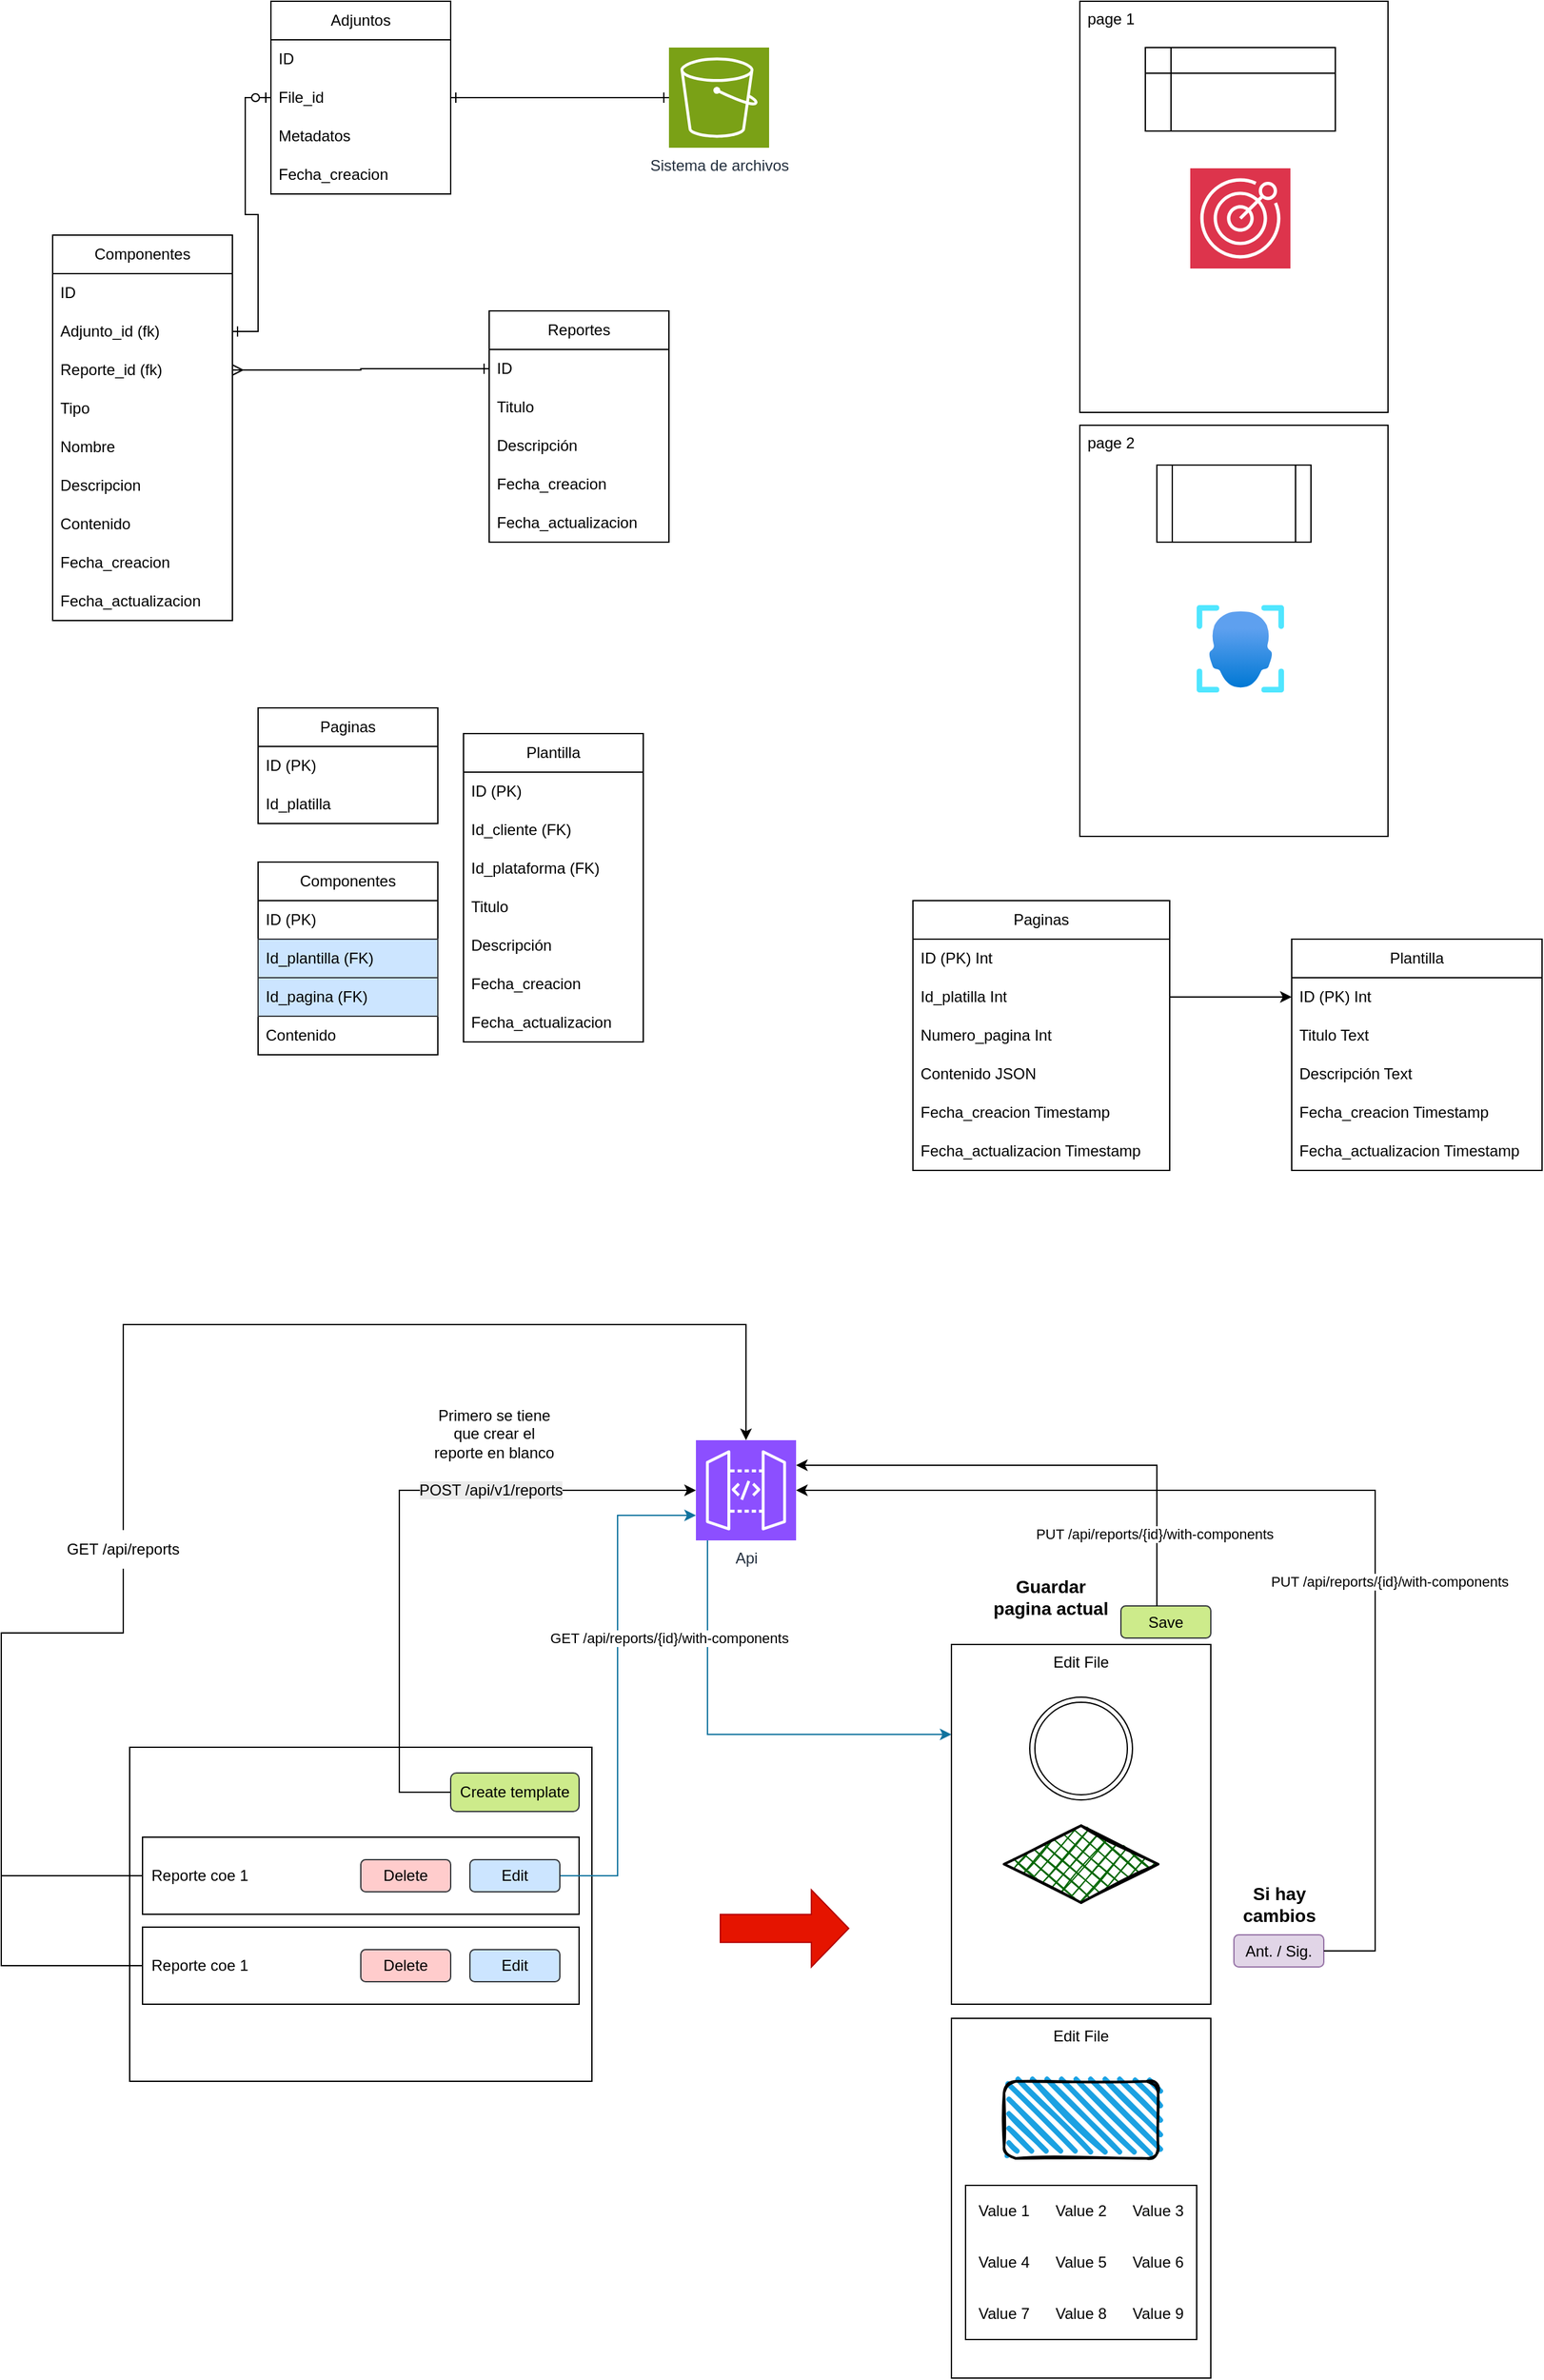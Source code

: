 <mxfile version="28.2.1">
  <diagram name="Página-1" id="QzU7XLc7sjgZB1PIzfil">
    <mxGraphModel dx="1127" dy="632" grid="1" gridSize="10" guides="1" tooltips="1" connect="1" arrows="1" fold="1" page="1" pageScale="1" pageWidth="827" pageHeight="1169" math="0" shadow="0">
      <root>
        <mxCell id="0" />
        <mxCell id="1" parent="0" />
        <mxCell id="9XrLdumA5D8Uzvq-pAIU-15" value="Componentes" style="swimlane;fontStyle=0;childLayout=stackLayout;horizontal=1;startSize=30;horizontalStack=0;resizeParent=1;resizeParentMax=0;resizeLast=0;collapsible=1;marginBottom=0;whiteSpace=wrap;html=1;miterlimit=4;" parent="1" vertex="1">
          <mxGeometry x="120" y="352" width="140" height="300" as="geometry">
            <mxRectangle x="330" y="430" width="60" height="30" as="alternateBounds" />
          </mxGeometry>
        </mxCell>
        <mxCell id="9XrLdumA5D8Uzvq-pAIU-16" value="ID" style="text;strokeColor=none;fillColor=none;align=left;verticalAlign=middle;spacingLeft=4;spacingRight=4;overflow=hidden;points=[[0,0.5],[1,0.5]];portConstraint=eastwest;rotatable=0;whiteSpace=wrap;html=1;" parent="9XrLdumA5D8Uzvq-pAIU-15" vertex="1">
          <mxGeometry y="30" width="140" height="30" as="geometry" />
        </mxCell>
        <mxCell id="9XrLdumA5D8Uzvq-pAIU-17" value="Adjunto_id (fk)" style="text;strokeColor=none;fillColor=none;align=left;verticalAlign=middle;spacingLeft=4;spacingRight=4;overflow=hidden;points=[[0,0.5],[1,0.5]];portConstraint=eastwest;rotatable=0;whiteSpace=wrap;html=1;" parent="9XrLdumA5D8Uzvq-pAIU-15" vertex="1">
          <mxGeometry y="60" width="140" height="30" as="geometry" />
        </mxCell>
        <mxCell id="9XrLdumA5D8Uzvq-pAIU-18" value="Reporte_id (fk)" style="text;strokeColor=none;fillColor=none;align=left;verticalAlign=middle;spacingLeft=4;spacingRight=4;overflow=hidden;points=[[0,0.5],[1,0.5]];portConstraint=eastwest;rotatable=0;whiteSpace=wrap;html=1;" parent="9XrLdumA5D8Uzvq-pAIU-15" vertex="1">
          <mxGeometry y="90" width="140" height="30" as="geometry" />
        </mxCell>
        <mxCell id="9XrLdumA5D8Uzvq-pAIU-33" value="Tipo" style="text;strokeColor=none;fillColor=none;align=left;verticalAlign=middle;spacingLeft=4;spacingRight=4;overflow=hidden;points=[[0,0.5],[1,0.5]];portConstraint=eastwest;rotatable=0;whiteSpace=wrap;html=1;" parent="9XrLdumA5D8Uzvq-pAIU-15" vertex="1">
          <mxGeometry y="120" width="140" height="30" as="geometry" />
        </mxCell>
        <mxCell id="9XrLdumA5D8Uzvq-pAIU-34" value="Nombre" style="text;strokeColor=none;fillColor=none;align=left;verticalAlign=middle;spacingLeft=4;spacingRight=4;overflow=hidden;points=[[0,0.5],[1,0.5]];portConstraint=eastwest;rotatable=0;whiteSpace=wrap;html=1;" parent="9XrLdumA5D8Uzvq-pAIU-15" vertex="1">
          <mxGeometry y="150" width="140" height="30" as="geometry" />
        </mxCell>
        <mxCell id="9XrLdumA5D8Uzvq-pAIU-35" value="Descripcion" style="text;strokeColor=none;fillColor=none;align=left;verticalAlign=middle;spacingLeft=4;spacingRight=4;overflow=hidden;points=[[0,0.5],[1,0.5]];portConstraint=eastwest;rotatable=0;whiteSpace=wrap;html=1;" parent="9XrLdumA5D8Uzvq-pAIU-15" vertex="1">
          <mxGeometry y="180" width="140" height="30" as="geometry" />
        </mxCell>
        <mxCell id="9XrLdumA5D8Uzvq-pAIU-36" value="Contenido" style="text;strokeColor=none;fillColor=none;align=left;verticalAlign=middle;spacingLeft=4;spacingRight=4;overflow=hidden;points=[[0,0.5],[1,0.5]];portConstraint=eastwest;rotatable=0;whiteSpace=wrap;html=1;" parent="9XrLdumA5D8Uzvq-pAIU-15" vertex="1">
          <mxGeometry y="210" width="140" height="30" as="geometry" />
        </mxCell>
        <mxCell id="9XrLdumA5D8Uzvq-pAIU-37" value="Fecha_creacion" style="text;strokeColor=none;fillColor=none;align=left;verticalAlign=middle;spacingLeft=4;spacingRight=4;overflow=hidden;points=[[0,0.5],[1,0.5]];portConstraint=eastwest;rotatable=0;whiteSpace=wrap;html=1;" parent="9XrLdumA5D8Uzvq-pAIU-15" vertex="1">
          <mxGeometry y="240" width="140" height="30" as="geometry" />
        </mxCell>
        <mxCell id="9XrLdumA5D8Uzvq-pAIU-38" value="Fecha_actualizacion" style="text;strokeColor=none;fillColor=none;align=left;verticalAlign=middle;spacingLeft=4;spacingRight=4;overflow=hidden;points=[[0,0.5],[1,0.5]];portConstraint=eastwest;rotatable=0;whiteSpace=wrap;html=1;" parent="9XrLdumA5D8Uzvq-pAIU-15" vertex="1">
          <mxGeometry y="270" width="140" height="30" as="geometry" />
        </mxCell>
        <mxCell id="9XrLdumA5D8Uzvq-pAIU-19" value="Reportes" style="swimlane;fontStyle=0;childLayout=stackLayout;horizontal=1;startSize=30;horizontalStack=0;resizeParent=1;resizeParentMax=0;resizeLast=0;collapsible=1;marginBottom=0;whiteSpace=wrap;html=1;" parent="1" vertex="1">
          <mxGeometry x="460" y="411" width="140" height="180" as="geometry">
            <mxRectangle x="330" y="430" width="60" height="30" as="alternateBounds" />
          </mxGeometry>
        </mxCell>
        <mxCell id="9XrLdumA5D8Uzvq-pAIU-20" value="ID" style="text;strokeColor=none;fillColor=none;align=left;verticalAlign=middle;spacingLeft=4;spacingRight=4;overflow=hidden;points=[[0,0.5],[1,0.5]];portConstraint=eastwest;rotatable=0;whiteSpace=wrap;html=1;" parent="9XrLdumA5D8Uzvq-pAIU-19" vertex="1">
          <mxGeometry y="30" width="140" height="30" as="geometry" />
        </mxCell>
        <mxCell id="9XrLdumA5D8Uzvq-pAIU-21" value="Titulo" style="text;strokeColor=none;fillColor=none;align=left;verticalAlign=middle;spacingLeft=4;spacingRight=4;overflow=hidden;points=[[0,0.5],[1,0.5]];portConstraint=eastwest;rotatable=0;whiteSpace=wrap;html=1;" parent="9XrLdumA5D8Uzvq-pAIU-19" vertex="1">
          <mxGeometry y="60" width="140" height="30" as="geometry" />
        </mxCell>
        <mxCell id="9XrLdumA5D8Uzvq-pAIU-22" value="Descripción" style="text;strokeColor=none;fillColor=none;align=left;verticalAlign=middle;spacingLeft=4;spacingRight=4;overflow=hidden;points=[[0,0.5],[1,0.5]];portConstraint=eastwest;rotatable=0;whiteSpace=wrap;html=1;" parent="9XrLdumA5D8Uzvq-pAIU-19" vertex="1">
          <mxGeometry y="90" width="140" height="30" as="geometry" />
        </mxCell>
        <mxCell id="9XrLdumA5D8Uzvq-pAIU-41" value="Fecha_creacion" style="text;strokeColor=none;fillColor=none;align=left;verticalAlign=middle;spacingLeft=4;spacingRight=4;overflow=hidden;points=[[0,0.5],[1,0.5]];portConstraint=eastwest;rotatable=0;whiteSpace=wrap;html=1;" parent="9XrLdumA5D8Uzvq-pAIU-19" vertex="1">
          <mxGeometry y="120" width="140" height="30" as="geometry" />
        </mxCell>
        <mxCell id="9XrLdumA5D8Uzvq-pAIU-42" value="Fecha_actualizacion" style="text;strokeColor=none;fillColor=none;align=left;verticalAlign=middle;spacingLeft=4;spacingRight=4;overflow=hidden;points=[[0,0.5],[1,0.5]];portConstraint=eastwest;rotatable=0;whiteSpace=wrap;html=1;" parent="9XrLdumA5D8Uzvq-pAIU-19" vertex="1">
          <mxGeometry y="150" width="140" height="30" as="geometry" />
        </mxCell>
        <mxCell id="9XrLdumA5D8Uzvq-pAIU-23" value="Adjuntos" style="swimlane;fontStyle=0;childLayout=stackLayout;horizontal=1;startSize=30;horizontalStack=0;resizeParent=1;resizeParentMax=0;resizeLast=0;collapsible=1;marginBottom=0;whiteSpace=wrap;html=1;" parent="1" vertex="1">
          <mxGeometry x="290" y="170" width="140" height="150" as="geometry">
            <mxRectangle x="330" y="430" width="60" height="30" as="alternateBounds" />
          </mxGeometry>
        </mxCell>
        <mxCell id="9XrLdumA5D8Uzvq-pAIU-24" value="ID" style="text;strokeColor=none;fillColor=none;align=left;verticalAlign=middle;spacingLeft=4;spacingRight=4;overflow=hidden;points=[[0,0.5],[1,0.5]];portConstraint=eastwest;rotatable=0;whiteSpace=wrap;html=1;" parent="9XrLdumA5D8Uzvq-pAIU-23" vertex="1">
          <mxGeometry y="30" width="140" height="30" as="geometry" />
        </mxCell>
        <mxCell id="9XrLdumA5D8Uzvq-pAIU-25" value="File_id" style="text;strokeColor=none;fillColor=none;align=left;verticalAlign=middle;spacingLeft=4;spacingRight=4;overflow=hidden;points=[[0,0.5],[1,0.5]];portConstraint=eastwest;rotatable=0;whiteSpace=wrap;html=1;" parent="9XrLdumA5D8Uzvq-pAIU-23" vertex="1">
          <mxGeometry y="60" width="140" height="30" as="geometry" />
        </mxCell>
        <mxCell id="9XrLdumA5D8Uzvq-pAIU-39" value="Metadatos" style="text;strokeColor=none;fillColor=none;align=left;verticalAlign=middle;spacingLeft=4;spacingRight=4;overflow=hidden;points=[[0,0.5],[1,0.5]];portConstraint=eastwest;rotatable=0;whiteSpace=wrap;html=1;" parent="9XrLdumA5D8Uzvq-pAIU-23" vertex="1">
          <mxGeometry y="90" width="140" height="30" as="geometry" />
        </mxCell>
        <mxCell id="9XrLdumA5D8Uzvq-pAIU-26" value="Fecha_creacion" style="text;strokeColor=none;fillColor=none;align=left;verticalAlign=middle;spacingLeft=4;spacingRight=4;overflow=hidden;points=[[0,0.5],[1,0.5]];portConstraint=eastwest;rotatable=0;whiteSpace=wrap;html=1;" parent="9XrLdumA5D8Uzvq-pAIU-23" vertex="1">
          <mxGeometry y="120" width="140" height="30" as="geometry" />
        </mxCell>
        <mxCell id="9XrLdumA5D8Uzvq-pAIU-28" style="edgeStyle=orthogonalEdgeStyle;rounded=0;orthogonalLoop=1;jettySize=auto;html=1;entryX=1;entryY=0.5;entryDx=0;entryDy=0;endArrow=ERone;endFill=0;startArrow=ERone;startFill=0;" parent="1" source="9XrLdumA5D8Uzvq-pAIU-27" target="9XrLdumA5D8Uzvq-pAIU-25" edge="1">
          <mxGeometry relative="1" as="geometry" />
        </mxCell>
        <mxCell id="9XrLdumA5D8Uzvq-pAIU-27" value="Sistema de archivos" style="sketch=0;points=[[0,0,0],[0.25,0,0],[0.5,0,0],[0.75,0,0],[1,0,0],[0,1,0],[0.25,1,0],[0.5,1,0],[0.75,1,0],[1,1,0],[0,0.25,0],[0,0.5,0],[0,0.75,0],[1,0.25,0],[1,0.5,0],[1,0.75,0]];outlineConnect=0;fontColor=#232F3E;fillColor=#7AA116;strokeColor=#ffffff;dashed=0;verticalLabelPosition=bottom;verticalAlign=top;align=center;html=1;fontSize=12;fontStyle=0;aspect=fixed;shape=mxgraph.aws4.resourceIcon;resIcon=mxgraph.aws4.s3;" parent="1" vertex="1">
          <mxGeometry x="600" y="206" width="78" height="78" as="geometry" />
        </mxCell>
        <mxCell id="9XrLdumA5D8Uzvq-pAIU-29" style="edgeStyle=orthogonalEdgeStyle;rounded=0;orthogonalLoop=1;jettySize=auto;html=1;entryX=0;entryY=0.5;entryDx=0;entryDy=0;endArrow=ERzeroToOne;endFill=0;startArrow=ERone;startFill=0;" parent="1" source="9XrLdumA5D8Uzvq-pAIU-17" target="9XrLdumA5D8Uzvq-pAIU-25" edge="1">
          <mxGeometry relative="1" as="geometry" />
        </mxCell>
        <mxCell id="9XrLdumA5D8Uzvq-pAIU-30" style="edgeStyle=orthogonalEdgeStyle;rounded=0;orthogonalLoop=1;jettySize=auto;html=1;endArrow=ERone;endFill=0;startArrow=ERmany;startFill=0;" parent="1" source="9XrLdumA5D8Uzvq-pAIU-18" target="9XrLdumA5D8Uzvq-pAIU-20" edge="1">
          <mxGeometry relative="1" as="geometry" />
        </mxCell>
        <mxCell id="dcQ_DTydsL90oxc5JTtG-1" value="" style="rounded=0;whiteSpace=wrap;html=1;" parent="1" vertex="1">
          <mxGeometry x="180" y="1529" width="360" height="260" as="geometry" />
        </mxCell>
        <mxCell id="dcQ_DTydsL90oxc5JTtG-8" style="edgeStyle=orthogonalEdgeStyle;rounded=0;orthogonalLoop=1;jettySize=auto;html=1;entryX=0;entryY=0.5;entryDx=0;entryDy=0;entryPerimeter=0;" parent="1" source="dcQ_DTydsL90oxc5JTtG-2" target="dcQ_DTydsL90oxc5JTtG-17" edge="1">
          <mxGeometry relative="1" as="geometry">
            <Array as="points">
              <mxPoint x="390" y="1564" />
              <mxPoint x="390" y="1329" />
            </Array>
          </mxGeometry>
        </mxCell>
        <mxCell id="dcQ_DTydsL90oxc5JTtG-18" value="&lt;span style=&quot;font-size: 12px; text-align: left; text-wrap-mode: wrap; background-color: rgb(236, 236, 236);&quot;&gt;POST /api/v1/reports&lt;/span&gt;" style="edgeLabel;html=1;align=center;verticalAlign=middle;resizable=0;points=[];" parent="dcQ_DTydsL90oxc5JTtG-8" vertex="1" connectable="0">
          <mxGeometry x="0.235" y="-1" relative="1" as="geometry">
            <mxPoint x="33" y="-1" as="offset" />
          </mxGeometry>
        </mxCell>
        <mxCell id="dcQ_DTydsL90oxc5JTtG-2" value="Create template" style="rounded=1;whiteSpace=wrap;html=1;fillColor=#cdeb8b;strokeColor=#36393d;" parent="1" vertex="1">
          <mxGeometry x="430" y="1549" width="100" height="30" as="geometry" />
        </mxCell>
        <mxCell id="VRtVRILpDKUpoOxVLC-P-68" style="edgeStyle=orthogonalEdgeStyle;rounded=0;orthogonalLoop=1;jettySize=auto;html=1;entryX=0.5;entryY=1;entryDx=0;entryDy=0;endArrow=none;endFill=0;" edge="1" parent="1" source="dcQ_DTydsL90oxc5JTtG-3" target="VRtVRILpDKUpoOxVLC-P-67">
          <mxGeometry relative="1" as="geometry">
            <Array as="points">
              <mxPoint x="80" y="1629" />
              <mxPoint x="80" y="1440" />
              <mxPoint x="175" y="1440" />
            </Array>
          </mxGeometry>
        </mxCell>
        <mxCell id="dcQ_DTydsL90oxc5JTtG-3" value="Reporte coe 1" style="rounded=0;whiteSpace=wrap;html=1;align=left;spacingRight=0;spacingLeft=5;" parent="1" vertex="1">
          <mxGeometry x="190" y="1599" width="340" height="60" as="geometry" />
        </mxCell>
        <mxCell id="dcQ_DTydsL90oxc5JTtG-14" style="edgeStyle=orthogonalEdgeStyle;rounded=0;orthogonalLoop=1;jettySize=auto;html=1;entryX=0;entryY=0.75;entryDx=0;entryDy=0;entryPerimeter=0;fillColor=#b1ddf0;strokeColor=#10739e;" parent="1" source="dcQ_DTydsL90oxc5JTtG-5" target="dcQ_DTydsL90oxc5JTtG-17" edge="1">
          <mxGeometry relative="1" as="geometry">
            <mxPoint x="630" y="1534" as="targetPoint" />
            <Array as="points">
              <mxPoint x="560" y="1629" />
              <mxPoint x="560" y="1349" />
            </Array>
          </mxGeometry>
        </mxCell>
        <mxCell id="dcQ_DTydsL90oxc5JTtG-20" value="&lt;span style=&quot;color: rgba(0, 0, 0, 0); font-family: monospace; font-size: 0px; text-align: start; background-color: rgb(236, 236, 236);&quot;&gt;%3CmxGraphModel%3E%3Croot%3E%3CmxCell%20id%3D%220%22%2F%3E%3CmxCell%20id%3D%221%22%20parent%3D%220%22%2F%3E%3CmxCell%20id%3D%222%22%20value%3D%22GET%20%2Fapi%2Fv1%2Freports%2F%7Bid%7D%22%20style%3D%22text%3BwhiteSpace%3Dwrap%3Bhtml%3D1%3B%22%20vertex%3D%221%22%20parent%3D%221%22%3E%3CmxGeometry%20x%3D%22530%22%20y%3D%22750%22%20width%3D%22160%22%20height%3D%2230%22%20as%3D%22geometry%22%2F%3E%3C%2FmxCell%3E%3C%2Froot%3E%3C%2FmxGraphModel%3E&lt;/span&gt;" style="edgeLabel;html=1;align=center;verticalAlign=middle;resizable=0;points=[];" parent="dcQ_DTydsL90oxc5JTtG-14" vertex="1" connectable="0">
          <mxGeometry x="0.261" y="-1" relative="1" as="geometry">
            <mxPoint as="offset" />
          </mxGeometry>
        </mxCell>
        <mxCell id="dcQ_DTydsL90oxc5JTtG-5" value="Edit" style="rounded=1;whiteSpace=wrap;html=1;fillColor=#cce5ff;strokeColor=#36393d;" parent="1" vertex="1">
          <mxGeometry x="445" y="1616.5" width="70" height="25" as="geometry" />
        </mxCell>
        <mxCell id="dcQ_DTydsL90oxc5JTtG-6" value="Delete" style="rounded=1;whiteSpace=wrap;html=1;fillColor=#ffcccc;strokeColor=#36393d;" parent="1" vertex="1">
          <mxGeometry x="360" y="1616.5" width="70" height="25" as="geometry" />
        </mxCell>
        <mxCell id="dcQ_DTydsL90oxc5JTtG-9" value="Edit File" style="whiteSpace=wrap;html=1;verticalAlign=top;" parent="1" vertex="1">
          <mxGeometry x="820" y="1449" width="202" height="280" as="geometry" />
        </mxCell>
        <mxCell id="dcQ_DTydsL90oxc5JTtG-16" value="Save" style="rounded=1;whiteSpace=wrap;html=1;fillColor=#cdeb8b;strokeColor=#36393d;" parent="1" vertex="1">
          <mxGeometry x="952" y="1419" width="70" height="25" as="geometry" />
        </mxCell>
        <mxCell id="VRtVRILpDKUpoOxVLC-P-63" style="edgeStyle=orthogonalEdgeStyle;rounded=0;orthogonalLoop=1;jettySize=auto;html=1;entryX=0;entryY=0.25;entryDx=0;entryDy=0;fillColor=#b1ddf0;strokeColor=#10739e;" edge="1" parent="1" source="dcQ_DTydsL90oxc5JTtG-17" target="dcQ_DTydsL90oxc5JTtG-9">
          <mxGeometry relative="1" as="geometry">
            <Array as="points">
              <mxPoint x="630" y="1519" />
            </Array>
          </mxGeometry>
        </mxCell>
        <mxCell id="dcQ_DTydsL90oxc5JTtG-17" value="Api" style="sketch=0;points=[[0,0,0],[0.25,0,0],[0.5,0,0],[0.75,0,0],[1,0,0],[0,1,0],[0.25,1,0],[0.5,1,0],[0.75,1,0],[1,1,0],[0,0.25,0],[0,0.5,0],[0,0.75,0],[1,0.25,0],[1,0.5,0],[1,0.75,0]];outlineConnect=0;fontColor=#232F3E;fillColor=#8C4FFF;strokeColor=#ffffff;dashed=0;verticalLabelPosition=bottom;verticalAlign=top;align=center;html=1;fontSize=12;fontStyle=0;aspect=fixed;shape=mxgraph.aws4.resourceIcon;resIcon=mxgraph.aws4.api_gateway;" parent="1" vertex="1">
          <mxGeometry x="621" y="1290" width="78" height="78" as="geometry" />
        </mxCell>
        <mxCell id="dcQ_DTydsL90oxc5JTtG-24" style="edgeStyle=orthogonalEdgeStyle;rounded=0;orthogonalLoop=1;jettySize=auto;html=1;entryX=1;entryY=0.25;entryDx=0;entryDy=0;entryPerimeter=0;" parent="1" source="dcQ_DTydsL90oxc5JTtG-16" target="dcQ_DTydsL90oxc5JTtG-17" edge="1">
          <mxGeometry relative="1" as="geometry">
            <Array as="points">
              <mxPoint x="980" y="1310" />
            </Array>
          </mxGeometry>
        </mxCell>
        <mxCell id="dcQ_DTydsL90oxc5JTtG-25" value="PUT /api/reports/{id}/with-components" style="edgeLabel;html=1;align=center;verticalAlign=middle;resizable=0;points=[];" parent="dcQ_DTydsL90oxc5JTtG-24" vertex="1" connectable="0">
          <mxGeometry x="-0.71" y="2" relative="1" as="geometry">
            <mxPoint as="offset" />
          </mxGeometry>
        </mxCell>
        <mxCell id="dcQ_DTydsL90oxc5JTtG-26" value="page 1" style="whiteSpace=wrap;html=1;verticalAlign=top;align=left;spacingLeft=4;" parent="1" vertex="1">
          <mxGeometry x="920" y="170" width="240" height="320" as="geometry" />
        </mxCell>
        <mxCell id="dcQ_DTydsL90oxc5JTtG-27" value="page 2" style="whiteSpace=wrap;html=1;verticalAlign=top;align=left;spacingLeft=4;" parent="1" vertex="1">
          <mxGeometry x="920" y="500" width="240" height="320" as="geometry" />
        </mxCell>
        <mxCell id="dcQ_DTydsL90oxc5JTtG-28" value="" style="shape=internalStorage;whiteSpace=wrap;html=1;backgroundOutline=1;" parent="1" vertex="1">
          <mxGeometry x="971" y="206" width="148" height="65" as="geometry" />
        </mxCell>
        <mxCell id="dcQ_DTydsL90oxc5JTtG-29" value="" style="sketch=0;points=[[0,0,0],[0.25,0,0],[0.5,0,0],[0.75,0,0],[1,0,0],[0,1,0],[0.25,1,0],[0.5,1,0],[0.75,1,0],[1,1,0],[0,0.25,0],[0,0.5,0],[0,0.75,0],[1,0.25,0],[1,0.5,0],[1,0.75,0]];outlineConnect=0;fontColor=#232F3E;fillColor=#DD344C;strokeColor=#ffffff;dashed=0;verticalLabelPosition=bottom;verticalAlign=top;align=center;html=1;fontSize=12;fontStyle=0;aspect=fixed;shape=mxgraph.aws4.resourceIcon;resIcon=mxgraph.aws4.pinpoint;" parent="1" vertex="1">
          <mxGeometry x="1006" y="300" width="78" height="78" as="geometry" />
        </mxCell>
        <mxCell id="dcQ_DTydsL90oxc5JTtG-30" value="" style="shape=process;whiteSpace=wrap;html=1;backgroundOutline=1;" parent="1" vertex="1">
          <mxGeometry x="980" y="531" width="120" height="60" as="geometry" />
        </mxCell>
        <mxCell id="dcQ_DTydsL90oxc5JTtG-31" value="" style="image;aspect=fixed;html=1;points=[];align=center;fontSize=12;image=img/lib/azure2/ai_machine_learning/Face_APIs.svg;" parent="1" vertex="1">
          <mxGeometry x="1011" y="640" width="68" height="68" as="geometry" />
        </mxCell>
        <mxCell id="dcQ_DTydsL90oxc5JTtG-32" value="Componentes" style="swimlane;fontStyle=0;childLayout=stackLayout;horizontal=1;startSize=30;horizontalStack=0;resizeParent=1;resizeParentMax=0;resizeLast=0;collapsible=1;marginBottom=0;whiteSpace=wrap;html=1;" parent="1" vertex="1">
          <mxGeometry x="280" y="840" width="140" height="150" as="geometry">
            <mxRectangle x="285" y="880" width="120" height="30" as="alternateBounds" />
          </mxGeometry>
        </mxCell>
        <mxCell id="dcQ_DTydsL90oxc5JTtG-33" value="ID (PK)" style="text;strokeColor=none;fillColor=none;align=left;verticalAlign=middle;spacingLeft=4;spacingRight=4;overflow=hidden;points=[[0,0.5],[1,0.5]];portConstraint=eastwest;rotatable=0;whiteSpace=wrap;html=1;" parent="dcQ_DTydsL90oxc5JTtG-32" vertex="1">
          <mxGeometry y="30" width="140" height="30" as="geometry" />
        </mxCell>
        <mxCell id="dcQ_DTydsL90oxc5JTtG-34" value="Id_plantilla (FK)" style="text;strokeColor=#36393d;fillColor=#cce5ff;align=left;verticalAlign=middle;spacingLeft=4;spacingRight=4;overflow=hidden;points=[[0,0.5],[1,0.5]];portConstraint=eastwest;rotatable=0;whiteSpace=wrap;html=1;" parent="dcQ_DTydsL90oxc5JTtG-32" vertex="1">
          <mxGeometry y="60" width="140" height="30" as="geometry" />
        </mxCell>
        <mxCell id="dcQ_DTydsL90oxc5JTtG-50" value="Id_pagina (FK)" style="text;strokeColor=#36393d;fillColor=#cce5ff;align=left;verticalAlign=middle;spacingLeft=4;spacingRight=4;overflow=hidden;points=[[0,0.5],[1,0.5]];portConstraint=eastwest;rotatable=0;whiteSpace=wrap;html=1;" parent="dcQ_DTydsL90oxc5JTtG-32" vertex="1">
          <mxGeometry y="90" width="140" height="30" as="geometry" />
        </mxCell>
        <mxCell id="dcQ_DTydsL90oxc5JTtG-35" value="Contenido" style="text;strokeColor=none;fillColor=none;align=left;verticalAlign=middle;spacingLeft=4;spacingRight=4;overflow=hidden;points=[[0,0.5],[1,0.5]];portConstraint=eastwest;rotatable=0;whiteSpace=wrap;html=1;" parent="dcQ_DTydsL90oxc5JTtG-32" vertex="1">
          <mxGeometry y="120" width="140" height="30" as="geometry" />
        </mxCell>
        <mxCell id="dcQ_DTydsL90oxc5JTtG-36" value="Plantilla" style="swimlane;fontStyle=0;childLayout=stackLayout;horizontal=1;startSize=30;horizontalStack=0;resizeParent=1;resizeParentMax=0;resizeLast=0;collapsible=1;marginBottom=0;whiteSpace=wrap;html=1;" parent="1" vertex="1">
          <mxGeometry x="440" y="740" width="140" height="240" as="geometry">
            <mxRectangle x="290" y="670" width="80" height="30" as="alternateBounds" />
          </mxGeometry>
        </mxCell>
        <mxCell id="dcQ_DTydsL90oxc5JTtG-37" value="ID (PK)" style="text;strokeColor=none;fillColor=none;align=left;verticalAlign=middle;spacingLeft=4;spacingRight=4;overflow=hidden;points=[[0,0.5],[1,0.5]];portConstraint=eastwest;rotatable=0;whiteSpace=wrap;html=1;" parent="dcQ_DTydsL90oxc5JTtG-36" vertex="1">
          <mxGeometry y="30" width="140" height="30" as="geometry" />
        </mxCell>
        <mxCell id="dcQ_DTydsL90oxc5JTtG-46" value="Id_cliente (FK)" style="text;strokeColor=none;fillColor=none;align=left;verticalAlign=middle;spacingLeft=4;spacingRight=4;overflow=hidden;points=[[0,0.5],[1,0.5]];portConstraint=eastwest;rotatable=0;whiteSpace=wrap;html=1;" parent="dcQ_DTydsL90oxc5JTtG-36" vertex="1">
          <mxGeometry y="60" width="140" height="30" as="geometry" />
        </mxCell>
        <mxCell id="dcQ_DTydsL90oxc5JTtG-47" value="Id_plataforma (FK)" style="text;strokeColor=none;fillColor=none;align=left;verticalAlign=middle;spacingLeft=4;spacingRight=4;overflow=hidden;points=[[0,0.5],[1,0.5]];portConstraint=eastwest;rotatable=0;whiteSpace=wrap;html=1;" parent="dcQ_DTydsL90oxc5JTtG-36" vertex="1">
          <mxGeometry y="90" width="140" height="30" as="geometry" />
        </mxCell>
        <mxCell id="dcQ_DTydsL90oxc5JTtG-38" value="Titulo" style="text;strokeColor=none;fillColor=none;align=left;verticalAlign=middle;spacingLeft=4;spacingRight=4;overflow=hidden;points=[[0,0.5],[1,0.5]];portConstraint=eastwest;rotatable=0;whiteSpace=wrap;html=1;" parent="dcQ_DTydsL90oxc5JTtG-36" vertex="1">
          <mxGeometry y="120" width="140" height="30" as="geometry" />
        </mxCell>
        <mxCell id="dcQ_DTydsL90oxc5JTtG-39" value="Descripción" style="text;strokeColor=none;fillColor=none;align=left;verticalAlign=middle;spacingLeft=4;spacingRight=4;overflow=hidden;points=[[0,0.5],[1,0.5]];portConstraint=eastwest;rotatable=0;whiteSpace=wrap;html=1;" parent="dcQ_DTydsL90oxc5JTtG-36" vertex="1">
          <mxGeometry y="150" width="140" height="30" as="geometry" />
        </mxCell>
        <mxCell id="dcQ_DTydsL90oxc5JTtG-44" value="Fecha_creacion" style="text;strokeColor=none;fillColor=none;align=left;verticalAlign=middle;spacingLeft=4;spacingRight=4;overflow=hidden;points=[[0,0.5],[1,0.5]];portConstraint=eastwest;rotatable=0;whiteSpace=wrap;html=1;" parent="dcQ_DTydsL90oxc5JTtG-36" vertex="1">
          <mxGeometry y="180" width="140" height="30" as="geometry" />
        </mxCell>
        <mxCell id="dcQ_DTydsL90oxc5JTtG-45" value="Fecha_actualizacion" style="text;strokeColor=none;fillColor=none;align=left;verticalAlign=middle;spacingLeft=4;spacingRight=4;overflow=hidden;points=[[0,0.5],[1,0.5]];portConstraint=eastwest;rotatable=0;whiteSpace=wrap;html=1;" parent="dcQ_DTydsL90oxc5JTtG-36" vertex="1">
          <mxGeometry y="210" width="140" height="30" as="geometry" />
        </mxCell>
        <mxCell id="dcQ_DTydsL90oxc5JTtG-40" value="Paginas" style="swimlane;fontStyle=0;childLayout=stackLayout;horizontal=1;startSize=30;horizontalStack=0;resizeParent=1;resizeParentMax=0;resizeLast=0;collapsible=1;marginBottom=0;whiteSpace=wrap;html=1;" parent="1" vertex="1">
          <mxGeometry x="280" y="720" width="140" height="90" as="geometry">
            <mxRectangle x="160" y="810" width="80" height="30" as="alternateBounds" />
          </mxGeometry>
        </mxCell>
        <mxCell id="dcQ_DTydsL90oxc5JTtG-41" value="ID (PK)" style="text;strokeColor=none;fillColor=none;align=left;verticalAlign=middle;spacingLeft=4;spacingRight=4;overflow=hidden;points=[[0,0.5],[1,0.5]];portConstraint=eastwest;rotatable=0;whiteSpace=wrap;html=1;" parent="dcQ_DTydsL90oxc5JTtG-40" vertex="1">
          <mxGeometry y="30" width="140" height="30" as="geometry" />
        </mxCell>
        <mxCell id="dcQ_DTydsL90oxc5JTtG-42" value="Id_platilla" style="text;strokeColor=none;fillColor=none;align=left;verticalAlign=middle;spacingLeft=4;spacingRight=4;overflow=hidden;points=[[0,0.5],[1,0.5]];portConstraint=eastwest;rotatable=0;whiteSpace=wrap;html=1;" parent="dcQ_DTydsL90oxc5JTtG-40" vertex="1">
          <mxGeometry y="60" width="140" height="30" as="geometry" />
        </mxCell>
        <mxCell id="VRtVRILpDKUpoOxVLC-P-1" value="Plantilla" style="swimlane;fontStyle=0;childLayout=stackLayout;horizontal=1;startSize=30;horizontalStack=0;resizeParent=1;resizeParentMax=0;resizeLast=0;collapsible=1;marginBottom=0;whiteSpace=wrap;html=1;" vertex="1" parent="1">
          <mxGeometry x="1085" y="900" width="195" height="180" as="geometry">
            <mxRectangle x="290" y="670" width="80" height="30" as="alternateBounds" />
          </mxGeometry>
        </mxCell>
        <mxCell id="VRtVRILpDKUpoOxVLC-P-2" value="ID (PK) Int" style="text;strokeColor=none;fillColor=none;align=left;verticalAlign=middle;spacingLeft=4;spacingRight=4;overflow=hidden;points=[[0,0.5],[1,0.5]];portConstraint=eastwest;rotatable=0;whiteSpace=wrap;html=1;" vertex="1" parent="VRtVRILpDKUpoOxVLC-P-1">
          <mxGeometry y="30" width="195" height="30" as="geometry" />
        </mxCell>
        <mxCell id="VRtVRILpDKUpoOxVLC-P-3" value="Titulo Text" style="text;strokeColor=none;fillColor=none;align=left;verticalAlign=middle;spacingLeft=4;spacingRight=4;overflow=hidden;points=[[0,0.5],[1,0.5]];portConstraint=eastwest;rotatable=0;whiteSpace=wrap;html=1;" vertex="1" parent="VRtVRILpDKUpoOxVLC-P-1">
          <mxGeometry y="60" width="195" height="30" as="geometry" />
        </mxCell>
        <mxCell id="VRtVRILpDKUpoOxVLC-P-4" value="Descripción Text" style="text;strokeColor=none;fillColor=none;align=left;verticalAlign=middle;spacingLeft=4;spacingRight=4;overflow=hidden;points=[[0,0.5],[1,0.5]];portConstraint=eastwest;rotatable=0;whiteSpace=wrap;html=1;" vertex="1" parent="VRtVRILpDKUpoOxVLC-P-1">
          <mxGeometry y="90" width="195" height="30" as="geometry" />
        </mxCell>
        <mxCell id="VRtVRILpDKUpoOxVLC-P-5" value="Fecha_creacion Timestamp" style="text;strokeColor=none;fillColor=none;align=left;verticalAlign=middle;spacingLeft=4;spacingRight=4;overflow=hidden;points=[[0,0.5],[1,0.5]];portConstraint=eastwest;rotatable=0;whiteSpace=wrap;html=1;" vertex="1" parent="VRtVRILpDKUpoOxVLC-P-1">
          <mxGeometry y="120" width="195" height="30" as="geometry" />
        </mxCell>
        <mxCell id="VRtVRILpDKUpoOxVLC-P-6" value="Fecha_actualizacion Timestamp" style="text;strokeColor=none;fillColor=none;align=left;verticalAlign=middle;spacingLeft=4;spacingRight=4;overflow=hidden;points=[[0,0.5],[1,0.5]];portConstraint=eastwest;rotatable=0;whiteSpace=wrap;html=1;" vertex="1" parent="VRtVRILpDKUpoOxVLC-P-1">
          <mxGeometry y="150" width="195" height="30" as="geometry" />
        </mxCell>
        <mxCell id="VRtVRILpDKUpoOxVLC-P-7" value="Paginas" style="swimlane;fontStyle=0;childLayout=stackLayout;horizontal=1;startSize=30;horizontalStack=0;resizeParent=1;resizeParentMax=0;resizeLast=0;collapsible=1;marginBottom=0;whiteSpace=wrap;html=1;" vertex="1" parent="1">
          <mxGeometry x="790" y="870" width="200" height="210" as="geometry">
            <mxRectangle x="160" y="810" width="80" height="30" as="alternateBounds" />
          </mxGeometry>
        </mxCell>
        <mxCell id="VRtVRILpDKUpoOxVLC-P-8" value="ID (PK) Int" style="text;strokeColor=none;fillColor=none;align=left;verticalAlign=middle;spacingLeft=4;spacingRight=4;overflow=hidden;points=[[0,0.5],[1,0.5]];portConstraint=eastwest;rotatable=0;whiteSpace=wrap;html=1;" vertex="1" parent="VRtVRILpDKUpoOxVLC-P-7">
          <mxGeometry y="30" width="200" height="30" as="geometry" />
        </mxCell>
        <mxCell id="VRtVRILpDKUpoOxVLC-P-9" value="Id_platilla Int" style="text;strokeColor=none;fillColor=none;align=left;verticalAlign=middle;spacingLeft=4;spacingRight=4;overflow=hidden;points=[[0,0.5],[1,0.5]];portConstraint=eastwest;rotatable=0;whiteSpace=wrap;html=1;" vertex="1" parent="VRtVRILpDKUpoOxVLC-P-7">
          <mxGeometry y="60" width="200" height="30" as="geometry" />
        </mxCell>
        <mxCell id="VRtVRILpDKUpoOxVLC-P-10" value="Numero_pagina Int" style="text;strokeColor=none;fillColor=none;align=left;verticalAlign=middle;spacingLeft=4;spacingRight=4;overflow=hidden;points=[[0,0.5],[1,0.5]];portConstraint=eastwest;rotatable=0;whiteSpace=wrap;html=1;" vertex="1" parent="VRtVRILpDKUpoOxVLC-P-7">
          <mxGeometry y="90" width="200" height="30" as="geometry" />
        </mxCell>
        <mxCell id="VRtVRILpDKUpoOxVLC-P-11" value="Contenido JSON" style="text;strokeColor=none;fillColor=none;align=left;verticalAlign=middle;spacingLeft=4;spacingRight=4;overflow=hidden;points=[[0,0.5],[1,0.5]];portConstraint=eastwest;rotatable=0;whiteSpace=wrap;html=1;" vertex="1" parent="VRtVRILpDKUpoOxVLC-P-7">
          <mxGeometry y="120" width="200" height="30" as="geometry" />
        </mxCell>
        <mxCell id="VRtVRILpDKUpoOxVLC-P-12" value="Fecha_creacion Timestamp" style="text;strokeColor=none;fillColor=none;align=left;verticalAlign=middle;spacingLeft=4;spacingRight=4;overflow=hidden;points=[[0,0.5],[1,0.5]];portConstraint=eastwest;rotatable=0;whiteSpace=wrap;html=1;" vertex="1" parent="VRtVRILpDKUpoOxVLC-P-7">
          <mxGeometry y="150" width="200" height="30" as="geometry" />
        </mxCell>
        <mxCell id="VRtVRILpDKUpoOxVLC-P-13" value="Fecha_actualizacion Timestamp" style="text;strokeColor=none;fillColor=none;align=left;verticalAlign=middle;spacingLeft=4;spacingRight=4;overflow=hidden;points=[[0,0.5],[1,0.5]];portConstraint=eastwest;rotatable=0;whiteSpace=wrap;html=1;" vertex="1" parent="VRtVRILpDKUpoOxVLC-P-7">
          <mxGeometry y="180" width="200" height="30" as="geometry" />
        </mxCell>
        <mxCell id="VRtVRILpDKUpoOxVLC-P-14" style="edgeStyle=orthogonalEdgeStyle;rounded=0;orthogonalLoop=1;jettySize=auto;html=1;entryX=0;entryY=0.5;entryDx=0;entryDy=0;" edge="1" parent="1" source="VRtVRILpDKUpoOxVLC-P-9" target="VRtVRILpDKUpoOxVLC-P-2">
          <mxGeometry relative="1" as="geometry" />
        </mxCell>
        <mxCell id="VRtVRILpDKUpoOxVLC-P-15" value="Edit File" style="whiteSpace=wrap;html=1;verticalAlign=top;" vertex="1" parent="1">
          <mxGeometry x="820" y="1740" width="202" height="280" as="geometry" />
        </mxCell>
        <mxCell id="VRtVRILpDKUpoOxVLC-P-16" value="" style="rounded=1;whiteSpace=wrap;html=1;strokeWidth=2;fillWeight=4;hachureGap=8;hachureAngle=45;fillColor=#1ba1e2;sketch=1;" vertex="1" parent="1">
          <mxGeometry x="861" y="1789" width="120" height="60" as="geometry" />
        </mxCell>
        <mxCell id="VRtVRILpDKUpoOxVLC-P-17" value="" style="shape=table;html=1;whiteSpace=wrap;startSize=0;container=1;collapsible=0;childLayout=tableLayout;columnLines=0;rowLines=0;fontSize=16;strokeColor=default;" vertex="1" parent="1">
          <mxGeometry x="831" y="1870" width="180" height="120" as="geometry" />
        </mxCell>
        <mxCell id="VRtVRILpDKUpoOxVLC-P-18" value="" style="shape=tableRow;horizontal=0;startSize=0;swimlaneHead=0;swimlaneBody=0;top=0;left=0;bottom=0;right=0;collapsible=0;dropTarget=0;fillColor=none;points=[[0,0.5],[1,0.5]];portConstraint=eastwest;fontSize=16;strokeColor=inherit;" vertex="1" parent="VRtVRILpDKUpoOxVLC-P-17">
          <mxGeometry width="180" height="40" as="geometry" />
        </mxCell>
        <mxCell id="VRtVRILpDKUpoOxVLC-P-19" value="Value 1" style="shape=partialRectangle;html=1;whiteSpace=wrap;connectable=0;fillColor=none;top=0;left=0;bottom=0;right=0;overflow=hidden;fontSize=12;strokeColor=inherit;" vertex="1" parent="VRtVRILpDKUpoOxVLC-P-18">
          <mxGeometry width="60" height="40" as="geometry">
            <mxRectangle width="60" height="40" as="alternateBounds" />
          </mxGeometry>
        </mxCell>
        <mxCell id="VRtVRILpDKUpoOxVLC-P-20" value="Value 2" style="shape=partialRectangle;html=1;whiteSpace=wrap;connectable=0;fillColor=none;top=0;left=0;bottom=0;right=0;overflow=hidden;fontSize=12;strokeColor=inherit;" vertex="1" parent="VRtVRILpDKUpoOxVLC-P-18">
          <mxGeometry x="60" width="60" height="40" as="geometry">
            <mxRectangle width="60" height="40" as="alternateBounds" />
          </mxGeometry>
        </mxCell>
        <mxCell id="VRtVRILpDKUpoOxVLC-P-21" value="Value 3" style="shape=partialRectangle;html=1;whiteSpace=wrap;connectable=0;fillColor=none;top=0;left=0;bottom=0;right=0;overflow=hidden;fontSize=12;strokeColor=inherit;" vertex="1" parent="VRtVRILpDKUpoOxVLC-P-18">
          <mxGeometry x="120" width="60" height="40" as="geometry">
            <mxRectangle width="60" height="40" as="alternateBounds" />
          </mxGeometry>
        </mxCell>
        <mxCell id="VRtVRILpDKUpoOxVLC-P-22" value="" style="shape=tableRow;horizontal=0;startSize=0;swimlaneHead=0;swimlaneBody=0;top=0;left=0;bottom=0;right=0;collapsible=0;dropTarget=0;fillColor=none;points=[[0,0.5],[1,0.5]];portConstraint=eastwest;fontSize=16;strokeColor=inherit;" vertex="1" parent="VRtVRILpDKUpoOxVLC-P-17">
          <mxGeometry y="40" width="180" height="40" as="geometry" />
        </mxCell>
        <mxCell id="VRtVRILpDKUpoOxVLC-P-23" value="Value 4" style="shape=partialRectangle;html=1;whiteSpace=wrap;connectable=0;fillColor=none;top=0;left=0;bottom=0;right=0;overflow=hidden;fontSize=12;strokeColor=inherit;" vertex="1" parent="VRtVRILpDKUpoOxVLC-P-22">
          <mxGeometry width="60" height="40" as="geometry">
            <mxRectangle width="60" height="40" as="alternateBounds" />
          </mxGeometry>
        </mxCell>
        <mxCell id="VRtVRILpDKUpoOxVLC-P-24" value="Value 5" style="shape=partialRectangle;html=1;whiteSpace=wrap;connectable=0;fillColor=none;top=0;left=0;bottom=0;right=0;overflow=hidden;fontSize=12;strokeColor=inherit;" vertex="1" parent="VRtVRILpDKUpoOxVLC-P-22">
          <mxGeometry x="60" width="60" height="40" as="geometry">
            <mxRectangle width="60" height="40" as="alternateBounds" />
          </mxGeometry>
        </mxCell>
        <mxCell id="VRtVRILpDKUpoOxVLC-P-25" value="Value 6" style="shape=partialRectangle;html=1;whiteSpace=wrap;connectable=0;fillColor=none;top=0;left=0;bottom=0;right=0;overflow=hidden;fontSize=12;strokeColor=inherit;" vertex="1" parent="VRtVRILpDKUpoOxVLC-P-22">
          <mxGeometry x="120" width="60" height="40" as="geometry">
            <mxRectangle width="60" height="40" as="alternateBounds" />
          </mxGeometry>
        </mxCell>
        <mxCell id="VRtVRILpDKUpoOxVLC-P-26" value="" style="shape=tableRow;horizontal=0;startSize=0;swimlaneHead=0;swimlaneBody=0;top=0;left=0;bottom=0;right=0;collapsible=0;dropTarget=0;fillColor=none;points=[[0,0.5],[1,0.5]];portConstraint=eastwest;fontSize=16;strokeColor=inherit;" vertex="1" parent="VRtVRILpDKUpoOxVLC-P-17">
          <mxGeometry y="80" width="180" height="40" as="geometry" />
        </mxCell>
        <mxCell id="VRtVRILpDKUpoOxVLC-P-27" value="Value 7" style="shape=partialRectangle;html=1;whiteSpace=wrap;connectable=0;fillColor=none;top=0;left=0;bottom=0;right=0;overflow=hidden;fontSize=12;strokeColor=inherit;" vertex="1" parent="VRtVRILpDKUpoOxVLC-P-26">
          <mxGeometry width="60" height="40" as="geometry">
            <mxRectangle width="60" height="40" as="alternateBounds" />
          </mxGeometry>
        </mxCell>
        <mxCell id="VRtVRILpDKUpoOxVLC-P-28" value="Value 8" style="shape=partialRectangle;html=1;whiteSpace=wrap;connectable=0;fillColor=none;top=0;left=0;bottom=0;right=0;overflow=hidden;fontSize=12;strokeColor=inherit;" vertex="1" parent="VRtVRILpDKUpoOxVLC-P-26">
          <mxGeometry x="60" width="60" height="40" as="geometry">
            <mxRectangle width="60" height="40" as="alternateBounds" />
          </mxGeometry>
        </mxCell>
        <mxCell id="VRtVRILpDKUpoOxVLC-P-29" value="Value 9" style="shape=partialRectangle;html=1;whiteSpace=wrap;connectable=0;fillColor=none;top=0;left=0;bottom=0;right=0;overflow=hidden;fontSize=12;strokeColor=inherit;" vertex="1" parent="VRtVRILpDKUpoOxVLC-P-26">
          <mxGeometry x="120" width="60" height="40" as="geometry">
            <mxRectangle width="60" height="40" as="alternateBounds" />
          </mxGeometry>
        </mxCell>
        <mxCell id="VRtVRILpDKUpoOxVLC-P-30" value="" style="ellipse;shape=doubleEllipse;whiteSpace=wrap;html=1;aspect=fixed;" vertex="1" parent="1">
          <mxGeometry x="881" y="1490" width="80" height="80" as="geometry" />
        </mxCell>
        <mxCell id="VRtVRILpDKUpoOxVLC-P-52" value="" style="rhombus;whiteSpace=wrap;html=1;strokeWidth=2;fillWeight=-1;hachureGap=8;fillStyle=cross-hatch;fillColor=#006600;sketch=1;" vertex="1" parent="1">
          <mxGeometry x="861" y="1590" width="120" height="60" as="geometry" />
        </mxCell>
        <mxCell id="VRtVRILpDKUpoOxVLC-P-53" value="Ant. / Sig." style="rounded=1;whiteSpace=wrap;html=1;fillColor=#e1d5e7;strokeColor=#9673a6;" vertex="1" parent="1">
          <mxGeometry x="1040" y="1675" width="70" height="25" as="geometry" />
        </mxCell>
        <mxCell id="VRtVRILpDKUpoOxVLC-P-54" value="Primero se tiene que crear el reporte en blanco" style="text;html=1;align=center;verticalAlign=middle;whiteSpace=wrap;rounded=0;" vertex="1" parent="1">
          <mxGeometry x="414" y="1260" width="100" height="50" as="geometry" />
        </mxCell>
        <mxCell id="VRtVRILpDKUpoOxVLC-P-57" value="" style="shape=singleArrow;whiteSpace=wrap;html=1;arrowWidth=0.361;arrowSize=0.291;fillColor=#e51400;fontColor=#ffffff;strokeColor=#B20000;" vertex="1" parent="1">
          <mxGeometry x="640" y="1640" width="100" height="60" as="geometry" />
        </mxCell>
        <mxCell id="VRtVRILpDKUpoOxVLC-P-58" style="edgeStyle=orthogonalEdgeStyle;rounded=0;orthogonalLoop=1;jettySize=auto;html=1;entryX=1;entryY=0.5;entryDx=0;entryDy=0;entryPerimeter=0;" edge="1" parent="1" source="VRtVRILpDKUpoOxVLC-P-53" target="dcQ_DTydsL90oxc5JTtG-17">
          <mxGeometry relative="1" as="geometry">
            <Array as="points">
              <mxPoint x="1150" y="1688" />
              <mxPoint x="1150" y="1329" />
            </Array>
          </mxGeometry>
        </mxCell>
        <mxCell id="VRtVRILpDKUpoOxVLC-P-59" value="PUT /api/reports/{id}/with-components" style="edgeLabel;html=1;align=center;verticalAlign=middle;resizable=0;points=[];" vertex="1" connectable="0" parent="VRtVRILpDKUpoOxVLC-P-58">
          <mxGeometry x="0.523" relative="1" as="geometry">
            <mxPoint x="259" y="71" as="offset" />
          </mxGeometry>
        </mxCell>
        <mxCell id="VRtVRILpDKUpoOxVLC-P-60" value="Si hay&lt;div&gt;cambios&lt;/div&gt;" style="text;strokeColor=none;fillColor=none;html=1;fontSize=14;fontStyle=1;verticalAlign=middle;align=center;" vertex="1" parent="1">
          <mxGeometry x="1033.75" y="1626" width="82.5" height="49" as="geometry" />
        </mxCell>
        <mxCell id="VRtVRILpDKUpoOxVLC-P-61" value="Guardar&lt;div&gt;pagina actual&lt;/div&gt;" style="text;strokeColor=none;fillColor=none;html=1;fontSize=14;fontStyle=1;verticalAlign=middle;align=center;" vertex="1" parent="1">
          <mxGeometry x="850" y="1380" width="93.5" height="64" as="geometry" />
        </mxCell>
        <mxCell id="VRtVRILpDKUpoOxVLC-P-62" value="GET /api/reports/{id}/with-components" style="edgeLabel;html=1;align=center;verticalAlign=middle;resizable=0;points=[];" vertex="1" connectable="0" parent="1">
          <mxGeometry x="600" y="1444" as="geometry" />
        </mxCell>
        <mxCell id="VRtVRILpDKUpoOxVLC-P-69" style="edgeStyle=orthogonalEdgeStyle;rounded=0;orthogonalLoop=1;jettySize=auto;html=1;entryX=0.5;entryY=1;entryDx=0;entryDy=0;endArrow=none;endFill=0;" edge="1" parent="1" source="VRtVRILpDKUpoOxVLC-P-64" target="VRtVRILpDKUpoOxVLC-P-67">
          <mxGeometry relative="1" as="geometry">
            <Array as="points">
              <mxPoint x="80" y="1699" />
              <mxPoint x="80" y="1440" />
              <mxPoint x="175" y="1440" />
            </Array>
          </mxGeometry>
        </mxCell>
        <mxCell id="VRtVRILpDKUpoOxVLC-P-64" value="Reporte coe 1" style="rounded=0;whiteSpace=wrap;html=1;align=left;spacingRight=0;spacingLeft=5;" vertex="1" parent="1">
          <mxGeometry x="190" y="1669" width="340" height="60" as="geometry" />
        </mxCell>
        <mxCell id="VRtVRILpDKUpoOxVLC-P-65" value="Edit" style="rounded=1;whiteSpace=wrap;html=1;fillColor=#cce5ff;strokeColor=#36393d;" vertex="1" parent="1">
          <mxGeometry x="445" y="1686.5" width="70" height="25" as="geometry" />
        </mxCell>
        <mxCell id="VRtVRILpDKUpoOxVLC-P-66" value="Delete" style="rounded=1;whiteSpace=wrap;html=1;fillColor=#ffcccc;strokeColor=#36393d;" vertex="1" parent="1">
          <mxGeometry x="360" y="1686.5" width="70" height="25" as="geometry" />
        </mxCell>
        <mxCell id="VRtVRILpDKUpoOxVLC-P-67" value="GET /api/reports" style="text;strokeColor=none;align=center;fillColor=none;html=1;verticalAlign=middle;whiteSpace=wrap;rounded=0;" vertex="1" parent="1">
          <mxGeometry x="120" y="1360" width="110" height="30" as="geometry" />
        </mxCell>
        <mxCell id="VRtVRILpDKUpoOxVLC-P-70" style="edgeStyle=orthogonalEdgeStyle;rounded=0;orthogonalLoop=1;jettySize=auto;html=1;entryX=0.5;entryY=0;entryDx=0;entryDy=0;entryPerimeter=0;" edge="1" parent="1" source="VRtVRILpDKUpoOxVLC-P-67" target="dcQ_DTydsL90oxc5JTtG-17">
          <mxGeometry relative="1" as="geometry">
            <Array as="points">
              <mxPoint x="175" y="1200" />
              <mxPoint x="660" y="1200" />
            </Array>
          </mxGeometry>
        </mxCell>
      </root>
    </mxGraphModel>
  </diagram>
</mxfile>
